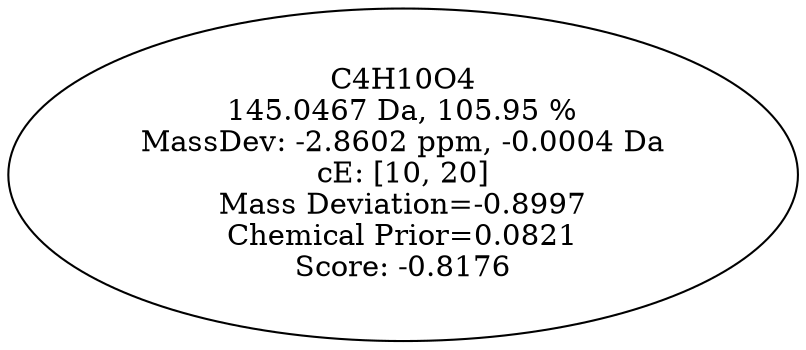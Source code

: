 strict digraph {
v1 [label="C4H10O4\n145.0467 Da, 105.95 %\nMassDev: -2.8602 ppm, -0.0004 Da\ncE: [10, 20]\nMass Deviation=-0.8997\nChemical Prior=0.0821\nScore: -0.8176"];
}
